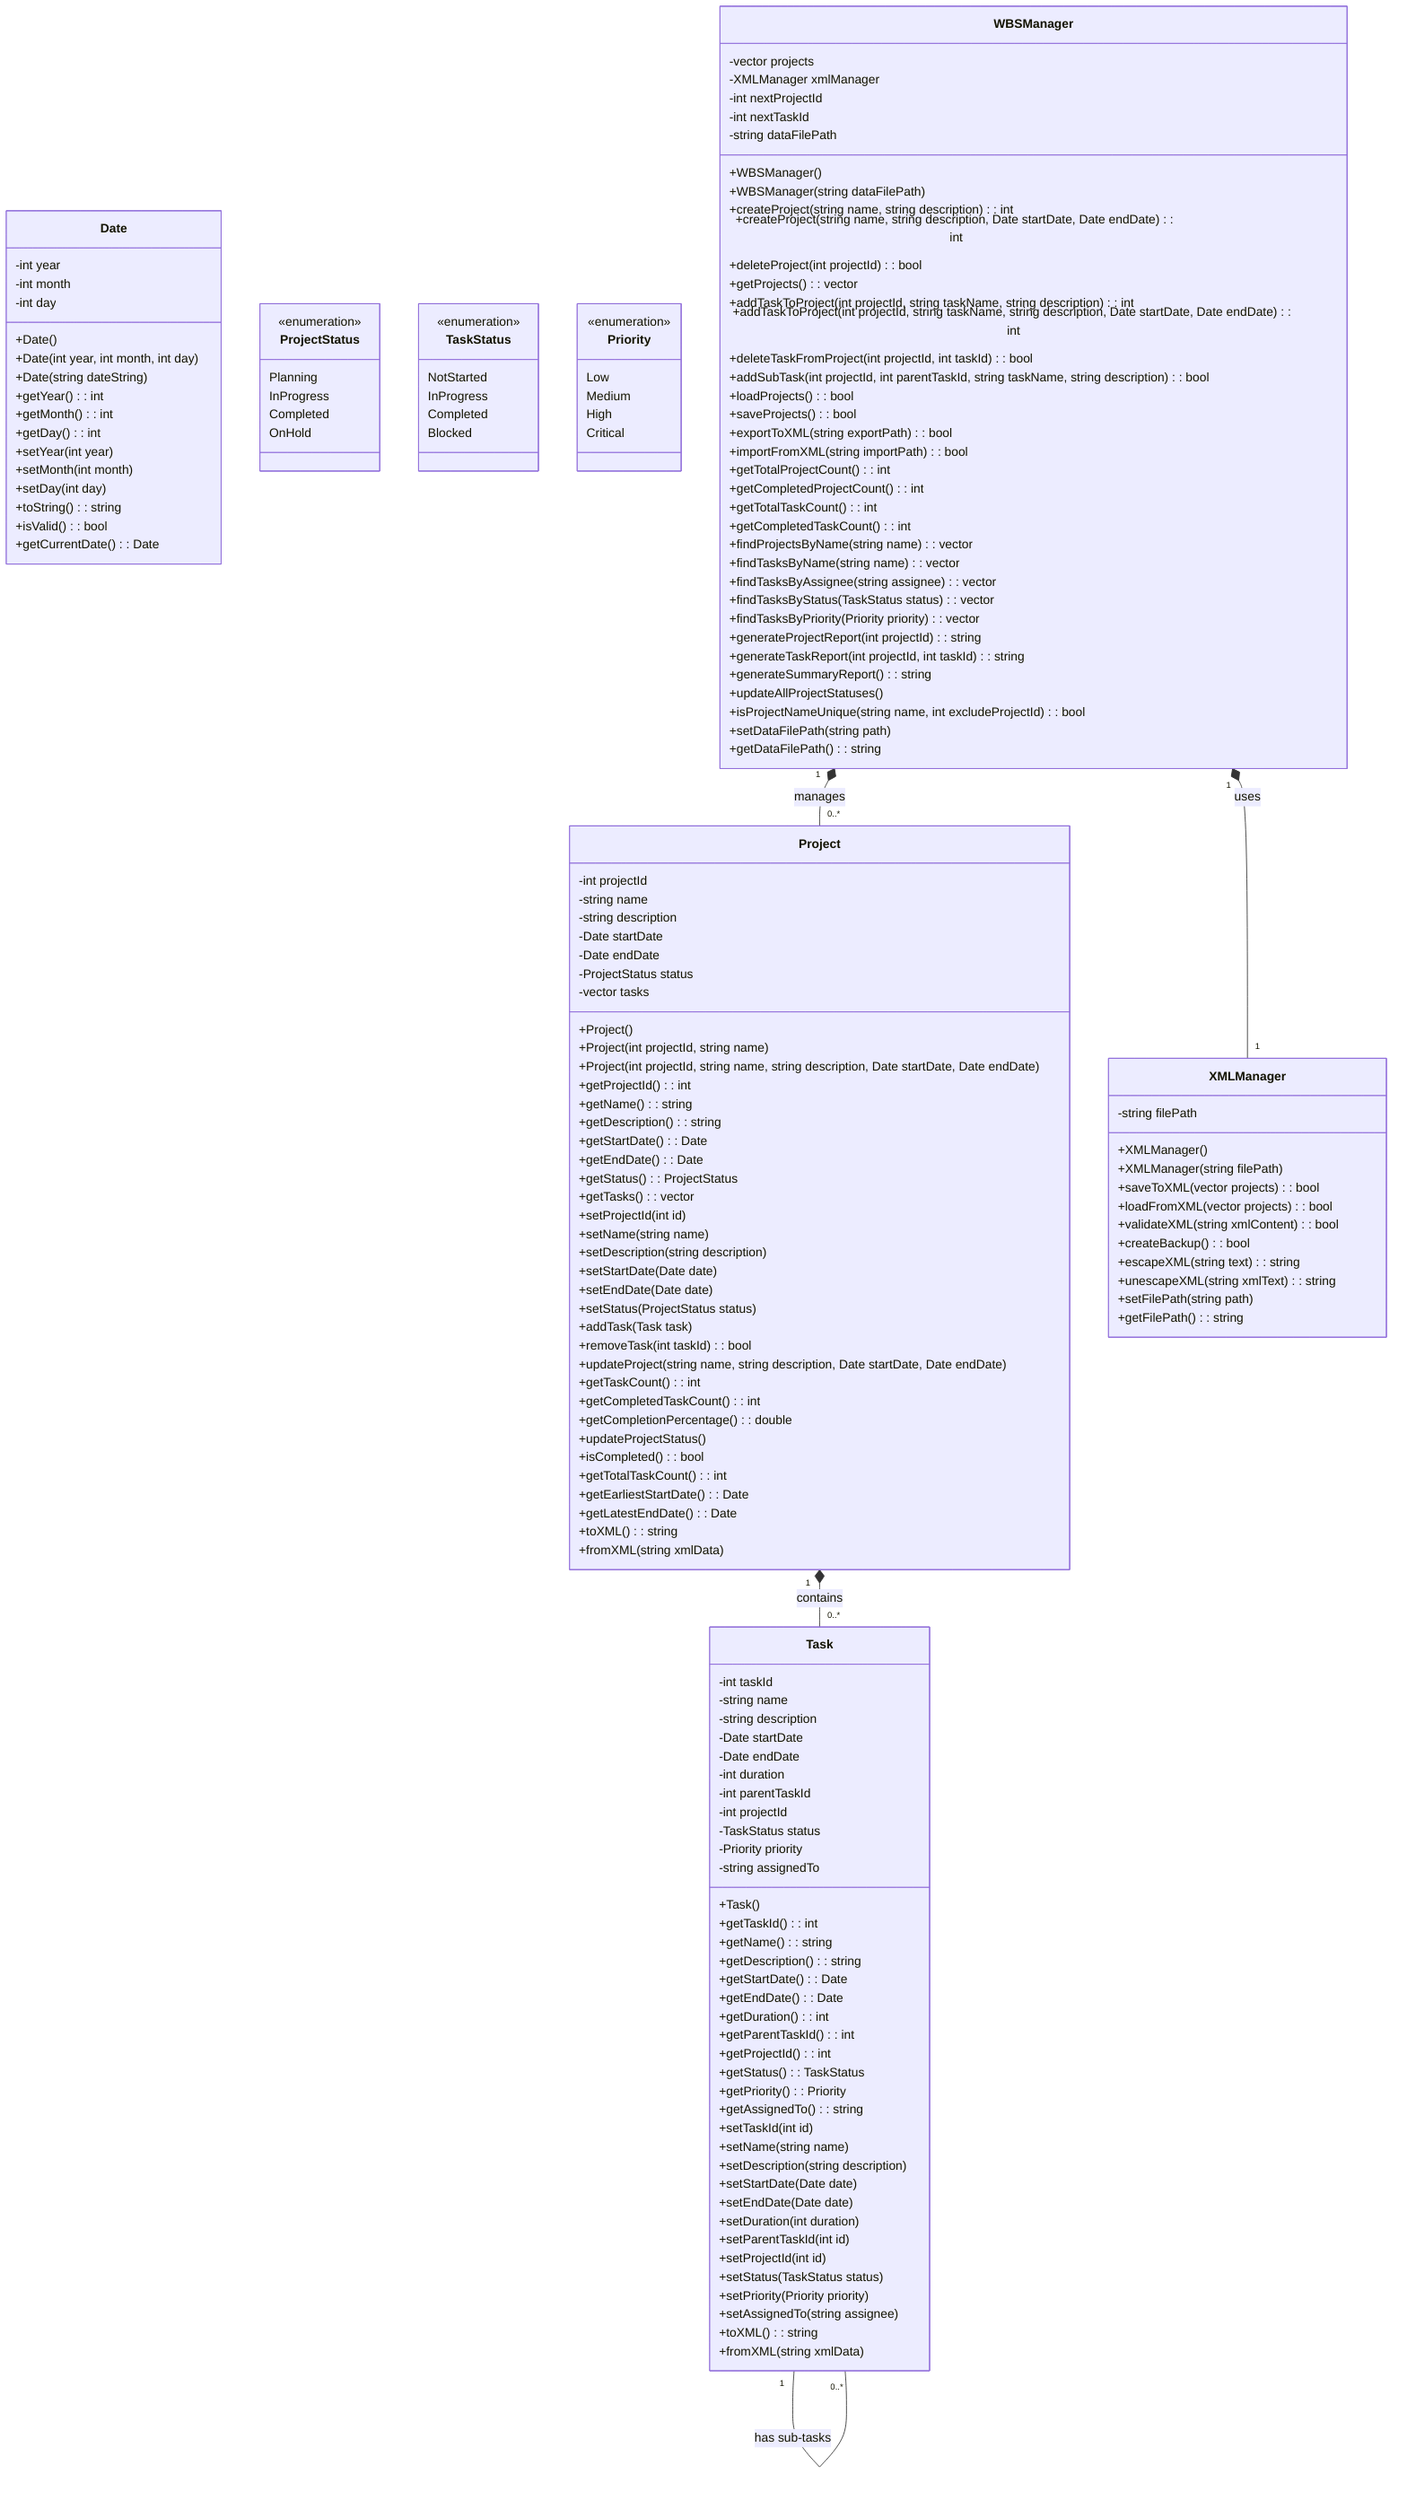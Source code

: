 classDiagram
    class Date {
        -int year
        -int month
        -int day
        +Date()
        +Date(int year, int month, int day)
        +Date(string dateString)
        +getYear() : int
        +getMonth() : int
        +getDay() : int
        +setYear(int year)
        +setMonth(int month)
        +setDay(int day)
        +toString() : string
        +isValid() : bool
        +getCurrentDate() : Date
    }

    class ProjectStatus {
        <<enumeration>>
        Planning
        InProgress
        Completed
        OnHold
    }

    class TaskStatus {
        <<enumeration>>
        NotStarted
        InProgress
        Completed
        Blocked
    }

    class Priority {
        <<enumeration>>
        Low
        Medium
        High
        Critical
    }

    class Task {
        -int taskId
        -string name
        -string description
        -Date startDate
        -Date endDate
        -int duration
        -int parentTaskId
        -int projectId
        -TaskStatus status
        -Priority priority
        -string assignedTo
        +Task()
        +getTaskId() : int
        +getName() : string
        +getDescription() : string
        +getStartDate() : Date
        +getEndDate() : Date
        +getDuration() : int
        +getParentTaskId() : int
        +getProjectId() : int
        +getStatus() : TaskStatus
        +getPriority() : Priority
        +getAssignedTo() : string
        +setTaskId(int id)
        +setName(string name)
        +setDescription(string description)
        +setStartDate(Date date)
        +setEndDate(Date date)
        +setDuration(int duration)
        +setParentTaskId(int id)
        +setProjectId(int id)
        +setStatus(TaskStatus status)
        +setPriority(Priority priority)
        +setAssignedTo(string assignee)
        +toXML() : string
        +fromXML(string xmlData)
    }

    class Project {
        -int projectId
        -string name
        -string description
        -Date startDate
        -Date endDate
        -ProjectStatus status
        -vector<Task> tasks
        +Project()
        +Project(int projectId, string name)
        +Project(int projectId, string name, string description, Date startDate, Date endDate)
        +getProjectId() : int
        +getName() : string
        +getDescription() : string
        +getStartDate() : Date
        +getEndDate() : Date
        +getStatus() : ProjectStatus
        +getTasks() : vector<Task>
        +setProjectId(int id)
        +setName(string name)
        +setDescription(string description)
        +setStartDate(Date date)
        +setEndDate(Date date)
        +setStatus(ProjectStatus status)
        +addTask(Task task)
        +removeTask(int taskId) : bool
        +updateProject(string name, string description, Date startDate, Date endDate)
        +getTaskCount() : int
        +getCompletedTaskCount() : int
        +getCompletionPercentage() : double
        +updateProjectStatus()
        +isCompleted() : bool
        +getTotalTaskCount() : int
        +getEarliestStartDate() : Date
        +getLatestEndDate() : Date
        +toXML() : string
        +fromXML(string xmlData)
    }

    class XMLManager {
        -string filePath
        +XMLManager()
        +XMLManager(string filePath)
        +saveToXML(vector<Project> projects) : bool
        +loadFromXML(vector<Project> projects) : bool
        +validateXML(string xmlContent) : bool
        +createBackup() : bool
        +escapeXML(string text) : string
        +unescapeXML(string xmlText) : string
        +setFilePath(string path)
        +getFilePath() : string
    }

    class WBSManager {
        -vector<Project> projects
        -XMLManager xmlManager
        -int nextProjectId
        -int nextTaskId
        -string dataFilePath
        +WBSManager()
        +WBSManager(string dataFilePath)
        +createProject(string name, string description) : int
        +createProject(string name, string description, Date startDate, Date endDate) : int
        +deleteProject(int projectId) : bool
        +getProjects() : vector<Project>
        +addTaskToProject(int projectId, string taskName, string description) : int
        +addTaskToProject(int projectId, string taskName, string description, Date startDate, Date endDate) : int
        +deleteTaskFromProject(int projectId, int taskId) : bool
        +addSubTask(int projectId, int parentTaskId, string taskName, string description) : bool
        +loadProjects() : bool
        +saveProjects() : bool
        +exportToXML(string exportPath) : bool
        +importFromXML(string importPath) : bool
        +getTotalProjectCount() : int
        +getCompletedProjectCount() : int
        +getTotalTaskCount() : int
        +getCompletedTaskCount() : int
        +findProjectsByName(string name) : vector<Project>
        +findTasksByName(string name) : vector<Task>
        +findTasksByAssignee(string assignee) : vector<Task>
        +findTasksByStatus(TaskStatus status) : vector<Task>
        +findTasksByPriority(Priority priority) : vector<Task>
        +generateProjectReport(int projectId) : string
        +generateTaskReport(int projectId, int taskId) : string
        +generateSummaryReport() : string
        +updateAllProjectStatuses()
        +isProjectNameUnique(string name, int excludeProjectId) : bool
        +setDataFilePath(string path)
        +getDataFilePath() : string
    }

    %% Relationships
    WBSManager "1" *-- "0..*" Project : manages
    WBSManager "1" *-- "1" XMLManager : uses
    Project "1" *-- "0..*" Task : contains
    Task "1" -- "0..*" Task : has sub-tasks